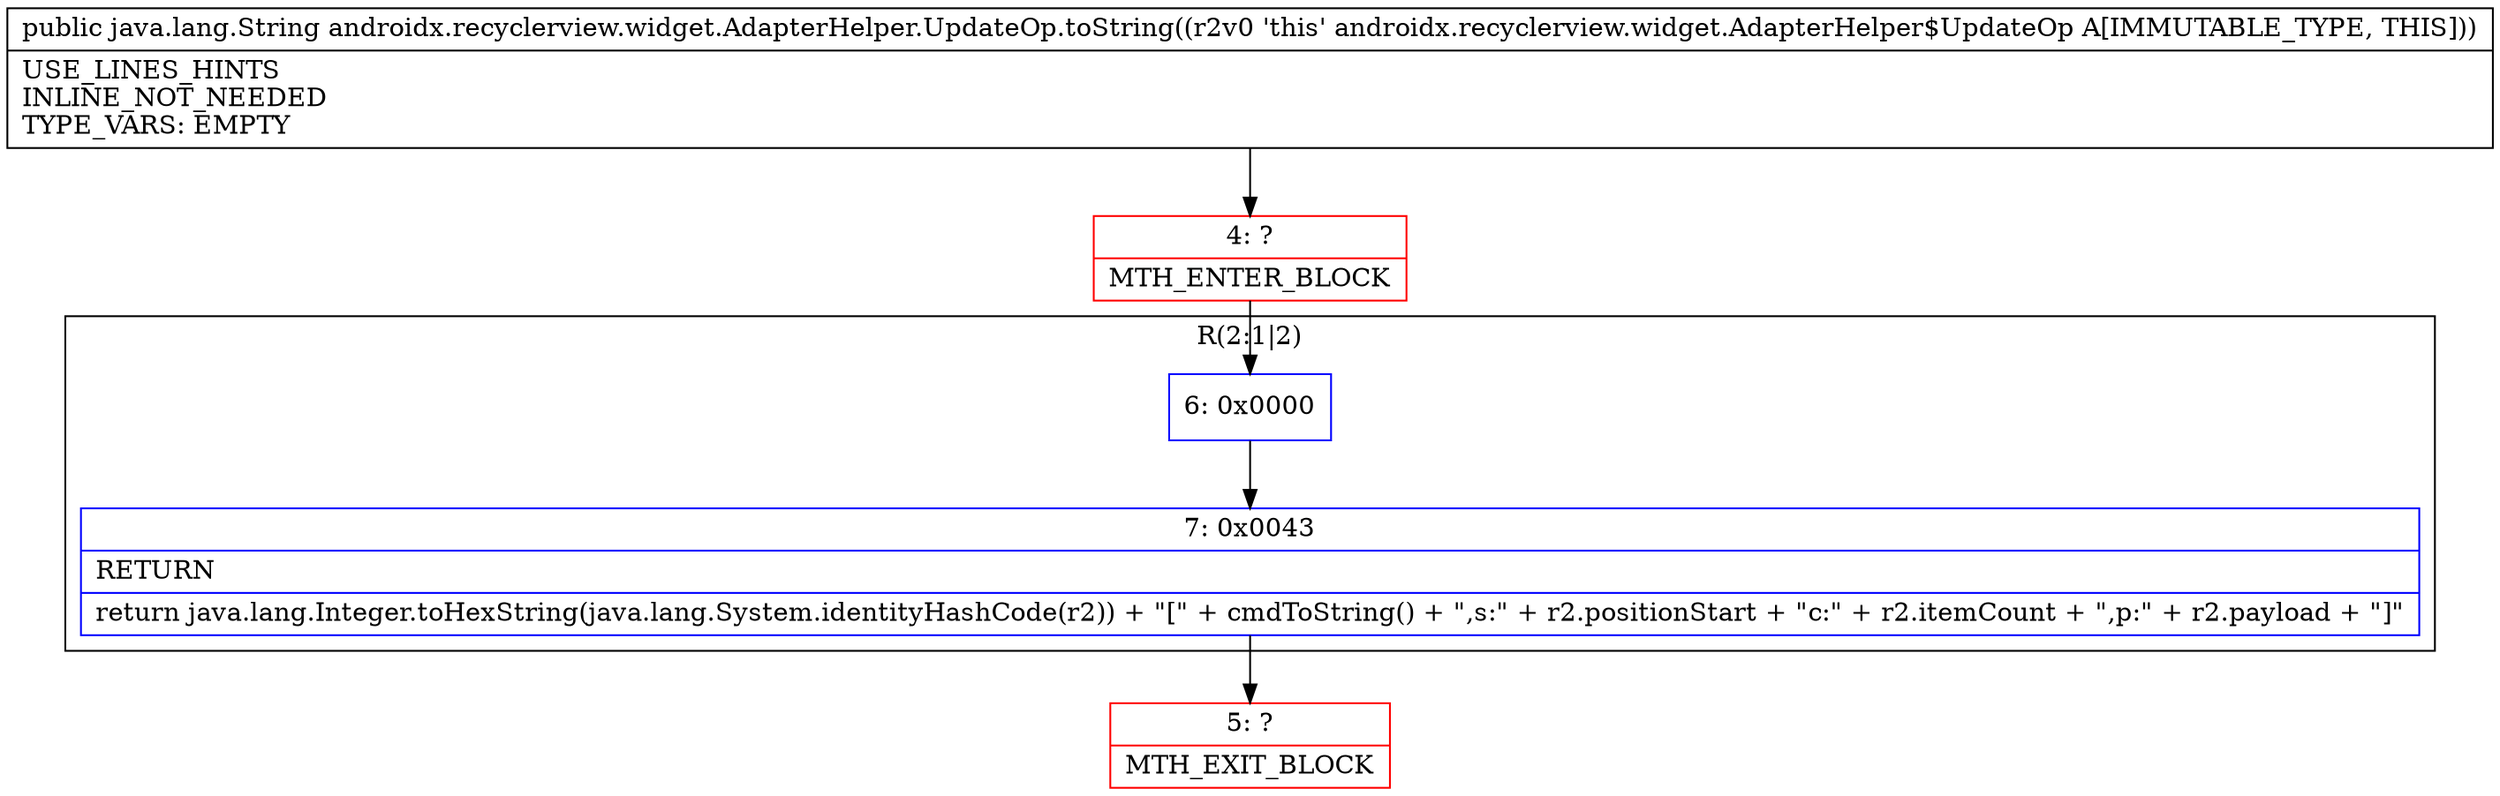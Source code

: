 digraph "CFG forandroidx.recyclerview.widget.AdapterHelper.UpdateOp.toString()Ljava\/lang\/String;" {
subgraph cluster_Region_667788673 {
label = "R(2:1|2)";
node [shape=record,color=blue];
Node_6 [shape=record,label="{6\:\ 0x0000}"];
Node_7 [shape=record,label="{7\:\ 0x0043|RETURN\l|return java.lang.Integer.toHexString(java.lang.System.identityHashCode(r2)) + \"[\" + cmdToString() + \",s:\" + r2.positionStart + \"c:\" + r2.itemCount + \",p:\" + r2.payload + \"]\"\l}"];
}
Node_4 [shape=record,color=red,label="{4\:\ ?|MTH_ENTER_BLOCK\l}"];
Node_5 [shape=record,color=red,label="{5\:\ ?|MTH_EXIT_BLOCK\l}"];
MethodNode[shape=record,label="{public java.lang.String androidx.recyclerview.widget.AdapterHelper.UpdateOp.toString((r2v0 'this' androidx.recyclerview.widget.AdapterHelper$UpdateOp A[IMMUTABLE_TYPE, THIS]))  | USE_LINES_HINTS\lINLINE_NOT_NEEDED\lTYPE_VARS: EMPTY\l}"];
MethodNode -> Node_4;Node_6 -> Node_7;
Node_7 -> Node_5;
Node_4 -> Node_6;
}

